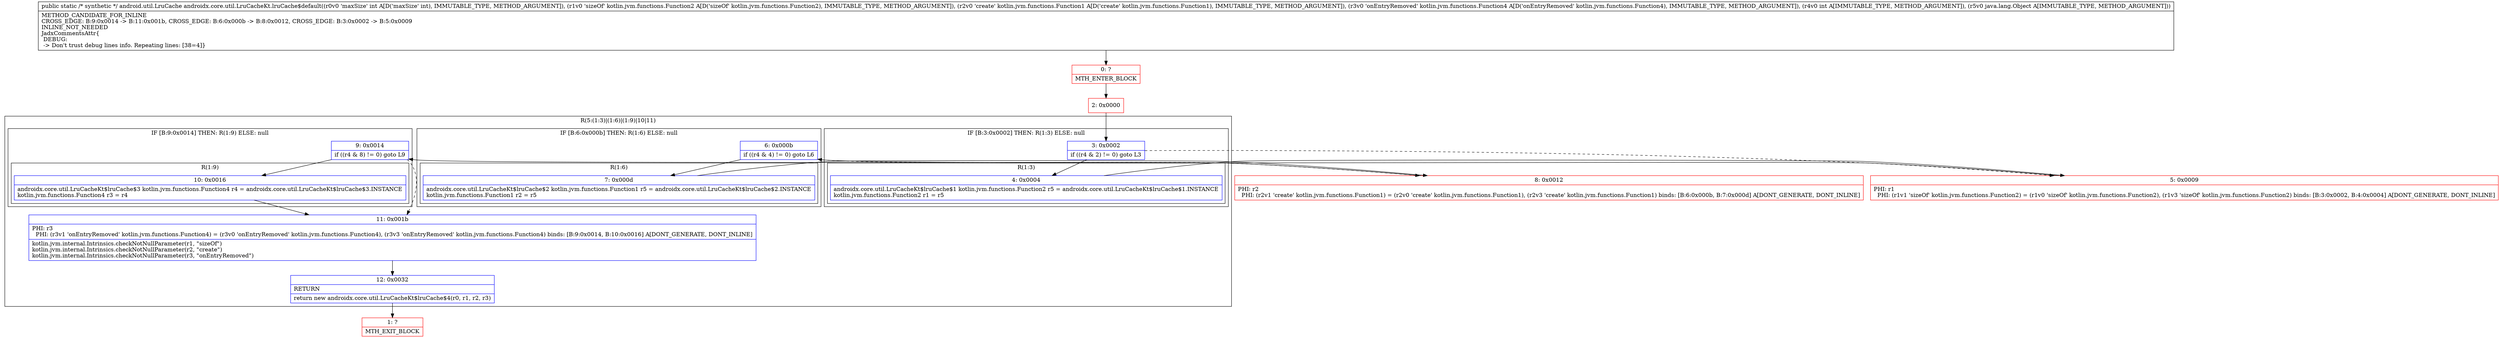digraph "CFG forandroidx.core.util.LruCacheKt.lruCache$default(ILkotlin\/jvm\/functions\/Function2;Lkotlin\/jvm\/functions\/Function1;Lkotlin\/jvm\/functions\/Function4;ILjava\/lang\/Object;)Landroid\/util\/LruCache;" {
subgraph cluster_Region_1935506158 {
label = "R(5:(1:3)|(1:6)|(1:9)|10|11)";
node [shape=record,color=blue];
subgraph cluster_IfRegion_1164916547 {
label = "IF [B:3:0x0002] THEN: R(1:3) ELSE: null";
node [shape=record,color=blue];
Node_3 [shape=record,label="{3\:\ 0x0002|if ((r4 & 2) != 0) goto L3\l}"];
subgraph cluster_Region_1124630609 {
label = "R(1:3)";
node [shape=record,color=blue];
Node_4 [shape=record,label="{4\:\ 0x0004|androidx.core.util.LruCacheKt$lruCache$1 kotlin.jvm.functions.Function2 r5 = androidx.core.util.LruCacheKt$lruCache$1.INSTANCE\lkotlin.jvm.functions.Function2 r1 = r5\l}"];
}
}
subgraph cluster_IfRegion_1122119095 {
label = "IF [B:6:0x000b] THEN: R(1:6) ELSE: null";
node [shape=record,color=blue];
Node_6 [shape=record,label="{6\:\ 0x000b|if ((r4 & 4) != 0) goto L6\l}"];
subgraph cluster_Region_1895358353 {
label = "R(1:6)";
node [shape=record,color=blue];
Node_7 [shape=record,label="{7\:\ 0x000d|androidx.core.util.LruCacheKt$lruCache$2 kotlin.jvm.functions.Function1 r5 = androidx.core.util.LruCacheKt$lruCache$2.INSTANCE\lkotlin.jvm.functions.Function1 r2 = r5\l}"];
}
}
subgraph cluster_IfRegion_795311326 {
label = "IF [B:9:0x0014] THEN: R(1:9) ELSE: null";
node [shape=record,color=blue];
Node_9 [shape=record,label="{9\:\ 0x0014|if ((r4 & 8) != 0) goto L9\l}"];
subgraph cluster_Region_1749702951 {
label = "R(1:9)";
node [shape=record,color=blue];
Node_10 [shape=record,label="{10\:\ 0x0016|androidx.core.util.LruCacheKt$lruCache$3 kotlin.jvm.functions.Function4 r4 = androidx.core.util.LruCacheKt$lruCache$3.INSTANCE\lkotlin.jvm.functions.Function4 r3 = r4\l}"];
}
}
Node_11 [shape=record,label="{11\:\ 0x001b|PHI: r3 \l  PHI: (r3v1 'onEntryRemoved' kotlin.jvm.functions.Function4) = (r3v0 'onEntryRemoved' kotlin.jvm.functions.Function4), (r3v3 'onEntryRemoved' kotlin.jvm.functions.Function4) binds: [B:9:0x0014, B:10:0x0016] A[DONT_GENERATE, DONT_INLINE]\l|kotlin.jvm.internal.Intrinsics.checkNotNullParameter(r1, \"sizeOf\")\lkotlin.jvm.internal.Intrinsics.checkNotNullParameter(r2, \"create\")\lkotlin.jvm.internal.Intrinsics.checkNotNullParameter(r3, \"onEntryRemoved\")\l}"];
Node_12 [shape=record,label="{12\:\ 0x0032|RETURN\l|return new androidx.core.util.LruCacheKt$lruCache$4(r0, r1, r2, r3)\l}"];
}
Node_0 [shape=record,color=red,label="{0\:\ ?|MTH_ENTER_BLOCK\l}"];
Node_2 [shape=record,color=red,label="{2\:\ 0x0000}"];
Node_5 [shape=record,color=red,label="{5\:\ 0x0009|PHI: r1 \l  PHI: (r1v1 'sizeOf' kotlin.jvm.functions.Function2) = (r1v0 'sizeOf' kotlin.jvm.functions.Function2), (r1v3 'sizeOf' kotlin.jvm.functions.Function2) binds: [B:3:0x0002, B:4:0x0004] A[DONT_GENERATE, DONT_INLINE]\l}"];
Node_8 [shape=record,color=red,label="{8\:\ 0x0012|PHI: r2 \l  PHI: (r2v1 'create' kotlin.jvm.functions.Function1) = (r2v0 'create' kotlin.jvm.functions.Function1), (r2v3 'create' kotlin.jvm.functions.Function1) binds: [B:6:0x000b, B:7:0x000d] A[DONT_GENERATE, DONT_INLINE]\l}"];
Node_1 [shape=record,color=red,label="{1\:\ ?|MTH_EXIT_BLOCK\l}"];
MethodNode[shape=record,label="{public static \/* synthetic *\/ android.util.LruCache androidx.core.util.LruCacheKt.lruCache$default((r0v0 'maxSize' int A[D('maxSize' int), IMMUTABLE_TYPE, METHOD_ARGUMENT]), (r1v0 'sizeOf' kotlin.jvm.functions.Function2 A[D('sizeOf' kotlin.jvm.functions.Function2), IMMUTABLE_TYPE, METHOD_ARGUMENT]), (r2v0 'create' kotlin.jvm.functions.Function1 A[D('create' kotlin.jvm.functions.Function1), IMMUTABLE_TYPE, METHOD_ARGUMENT]), (r3v0 'onEntryRemoved' kotlin.jvm.functions.Function4 A[D('onEntryRemoved' kotlin.jvm.functions.Function4), IMMUTABLE_TYPE, METHOD_ARGUMENT]), (r4v0 int A[IMMUTABLE_TYPE, METHOD_ARGUMENT]), (r5v0 java.lang.Object A[IMMUTABLE_TYPE, METHOD_ARGUMENT]))  | METHOD_CANDIDATE_FOR_INLINE\lCROSS_EDGE: B:9:0x0014 \-\> B:11:0x001b, CROSS_EDGE: B:6:0x000b \-\> B:8:0x0012, CROSS_EDGE: B:3:0x0002 \-\> B:5:0x0009\lINLINE_NOT_NEEDED\lJadxCommentsAttr\{\l DEBUG: \l \-\> Don't trust debug lines info. Repeating lines: [38=4]\}\l}"];
MethodNode -> Node_0;Node_3 -> Node_4;
Node_3 -> Node_5[style=dashed];
Node_4 -> Node_5;
Node_6 -> Node_7;
Node_6 -> Node_8[style=dashed];
Node_7 -> Node_8;
Node_9 -> Node_10;
Node_9 -> Node_11[style=dashed];
Node_10 -> Node_11;
Node_11 -> Node_12;
Node_12 -> Node_1;
Node_0 -> Node_2;
Node_2 -> Node_3;
Node_5 -> Node_6;
Node_8 -> Node_9;
}

